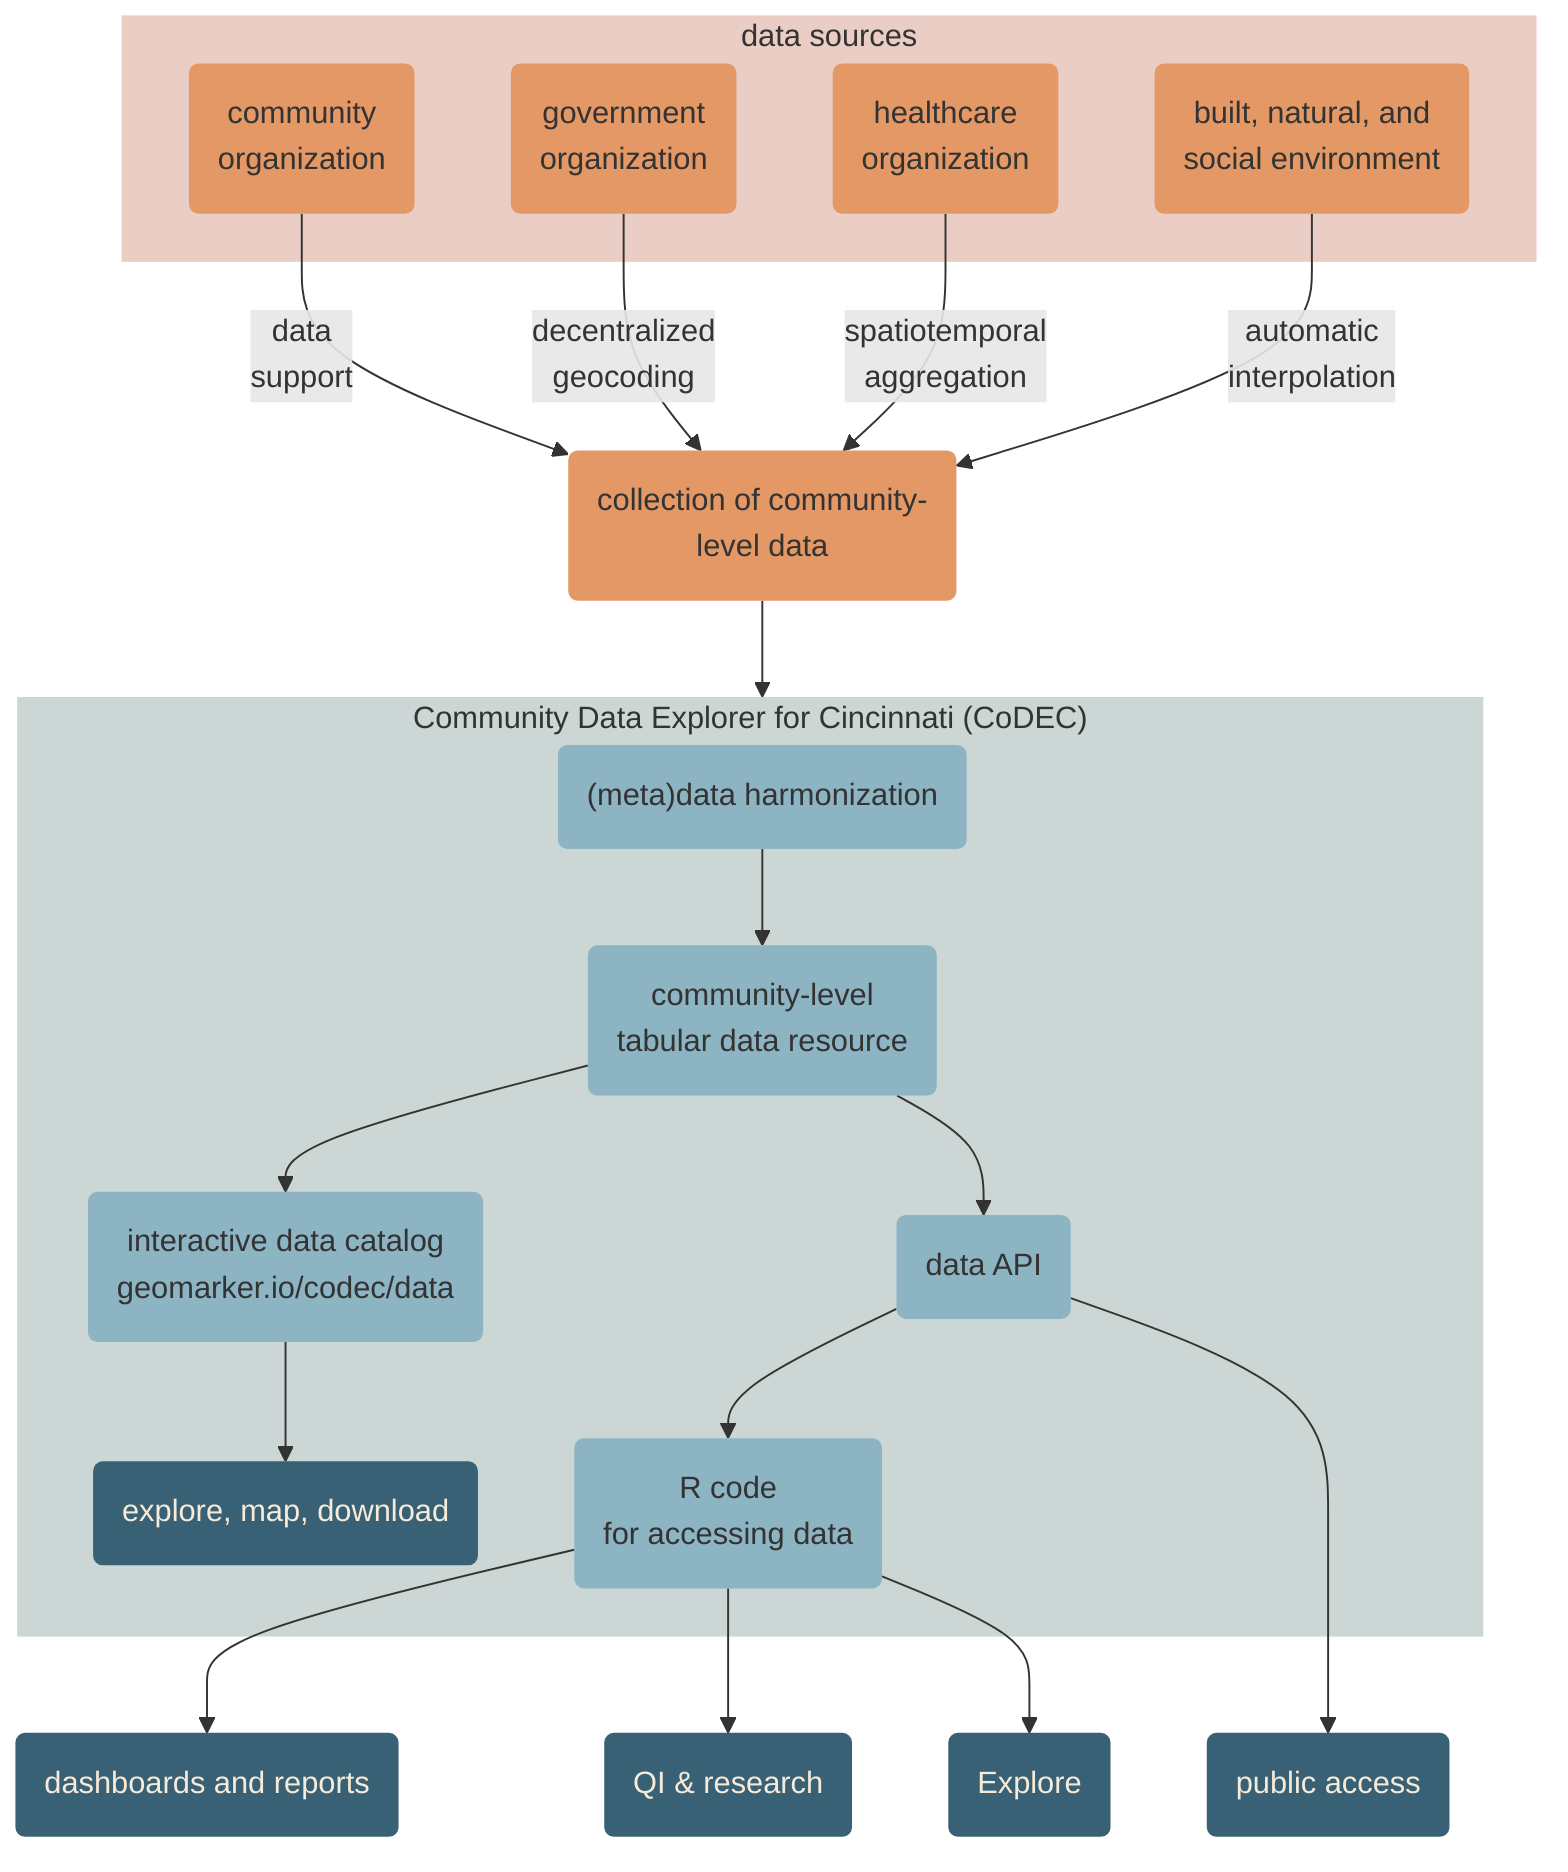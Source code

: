 %%{init: { "fontFamily": "arial" } }%%

flowchart TD

classDef I fill:#E49865,stroke:#333,stroke-width:0px;
classDef II fill:#EACEC5,stroke:#333,stroke-width:0px;
classDef III fill:#CBD6D5,stroke:#333,stroke-width:0px;
classDef IIII fill:#8CB4C3,stroke:#333,stroke-width:0px;
classDef V fill:#396175,color:#F6EAD8,stroke:#333,stroke-width:0px;

subgraph source-box [data sources]
    org(community \norganization):::I
    jfs(government \n organization):::I
    cchmc("healthcare \n organization"):::I
    acs("built, natural, and \n social environment"):::I
end
class source-box II

stage(collection of community-\nlevel data):::I

org --> |"data \n support"| stage
jfs --> |decentralized \n geocoding| stage
cchmc --> |spatiotemporal \n aggregation| stage
acs --> |automatic \n interpolation| stage
stage --> codec-box

subgraph codec-box ["Community Data Explorer for Cincinnati (CoDEC)"]
    ingest("(meta)data harmonization"):::IIII
    data(community-level \n tabular data resource):::IIII
    data-catalog("interactive data catalog\n geomarker.io/codec/data"):::IIII
    ingest --> data
    data --> data-catalog
    data --> api(data API):::IIII
    api --> bindings(R code \n for accessing data):::IIII
    data-catalog --> download(explore, map, download):::V
end

class codec-box III

bindings --> dashboard("dashboards and reports"):::V
bindings --> qr(QI & research):::V
bindings --> shiny-codec("Explore"):::V
api ---> anywhere(public access):::V